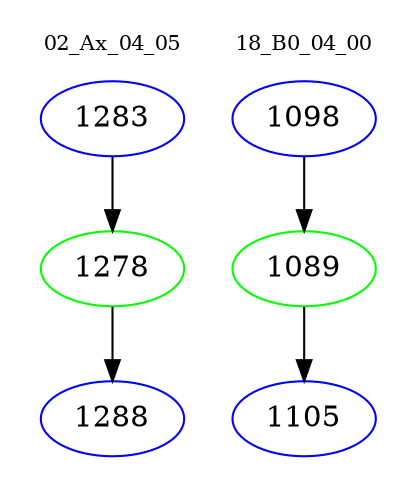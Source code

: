 digraph{
subgraph cluster_0 {
color = white
label = "02_Ax_04_05";
fontsize=10;
T0_1283 [label="1283", color="blue"]
T0_1283 -> T0_1278 [color="black"]
T0_1278 [label="1278", color="green"]
T0_1278 -> T0_1288 [color="black"]
T0_1288 [label="1288", color="blue"]
}
subgraph cluster_1 {
color = white
label = "18_B0_04_00";
fontsize=10;
T1_1098 [label="1098", color="blue"]
T1_1098 -> T1_1089 [color="black"]
T1_1089 [label="1089", color="green"]
T1_1089 -> T1_1105 [color="black"]
T1_1105 [label="1105", color="blue"]
}
}

